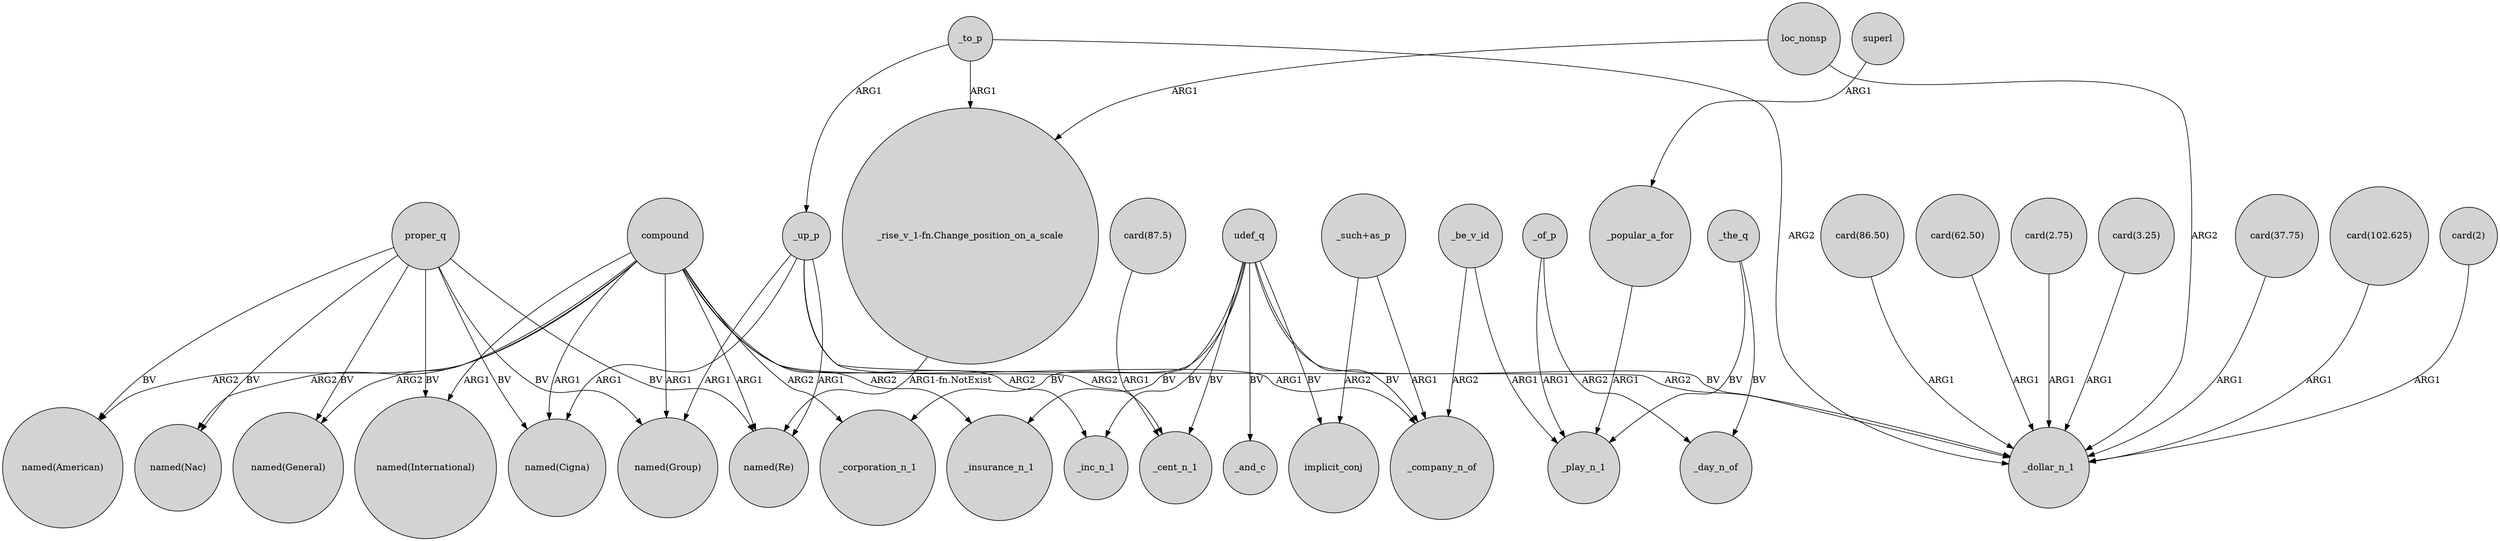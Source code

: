 digraph {
	node [shape=circle style=filled]
	compound -> "named(International)" [label=ARG1]
	_popular_a_for -> _play_n_1 [label=ARG1]
	_be_v_id -> _play_n_1 [label=ARG1]
	superl -> _popular_a_for [label=ARG1]
	compound -> "named(Re)" [label=ARG1]
	_to_p -> _dollar_n_1 [label=ARG2]
	compound -> _insurance_n_1 [label=ARG2]
	"_rise_v_1-fn.Change_position_on_a_scale" -> "named(Re)" [label="ARG1-fn.NotExist"]
	udef_q -> _inc_n_1 [label=BV]
	_up_p -> "named(Re)" [label=ARG1]
	proper_q -> "named(American)" [label=BV]
	_up_p -> _dollar_n_1 [label=ARG2]
	proper_q -> "named(Cigna)" [label=BV]
	udef_q -> _insurance_n_1 [label=BV]
	"card(102.625)" -> _dollar_n_1 [label=ARG1]
	proper_q -> "named(General)" [label=BV]
	compound -> "named(Cigna)" [label=ARG1]
	_the_q -> _play_n_1 [label=BV]
	compound -> _corporation_n_1 [label=ARG2]
	_be_v_id -> _company_n_of [label=ARG2]
	"card(2)" -> _dollar_n_1 [label=ARG1]
	"card(86.50)" -> _dollar_n_1 [label=ARG1]
	loc_nonsp -> _dollar_n_1 [label=ARG2]
	proper_q -> "named(Re)" [label=BV]
	compound -> "named(General)" [label=ARG2]
	"card(62.50)" -> _dollar_n_1 [label=ARG1]
	udef_q -> implicit_conj [label=BV]
	compound -> "named(American)" [label=ARG2]
	_up_p -> "named(Group)" [label=ARG1]
	udef_q -> _cent_n_1 [label=BV]
	_to_p -> _up_p [label=ARG1]
	compound -> "named(Group)" [label=ARG1]
	compound -> _company_n_of [label=ARG1]
	_the_q -> _day_n_of [label=BV]
	udef_q -> _corporation_n_1 [label=BV]
	"card(2.75)" -> _dollar_n_1 [label=ARG1]
	compound -> "named(Nac)" [label=ARG2]
	loc_nonsp -> "_rise_v_1-fn.Change_position_on_a_scale" [label=ARG1]
	_up_p -> "named(Cigna)" [label=ARG1]
	"_such+as_p" -> implicit_conj [label=ARG2]
	"_such+as_p" -> _company_n_of [label=ARG1]
	proper_q -> "named(Nac)" [label=BV]
	"card(3.25)" -> _dollar_n_1 [label=ARG1]
	_up_p -> _cent_n_1 [label=ARG2]
	proper_q -> "named(Group)" [label=BV]
	udef_q -> _company_n_of [label=BV]
	"card(87.5)" -> _cent_n_1 [label=ARG1]
	_of_p -> _day_n_of [label=ARG2]
	_to_p -> "_rise_v_1-fn.Change_position_on_a_scale" [label=ARG1]
	"card(37.75)" -> _dollar_n_1 [label=ARG1]
	udef_q -> _and_c [label=BV]
	_of_p -> _play_n_1 [label=ARG1]
	compound -> _inc_n_1 [label=ARG2]
	udef_q -> _dollar_n_1 [label=BV]
	proper_q -> "named(International)" [label=BV]
}
